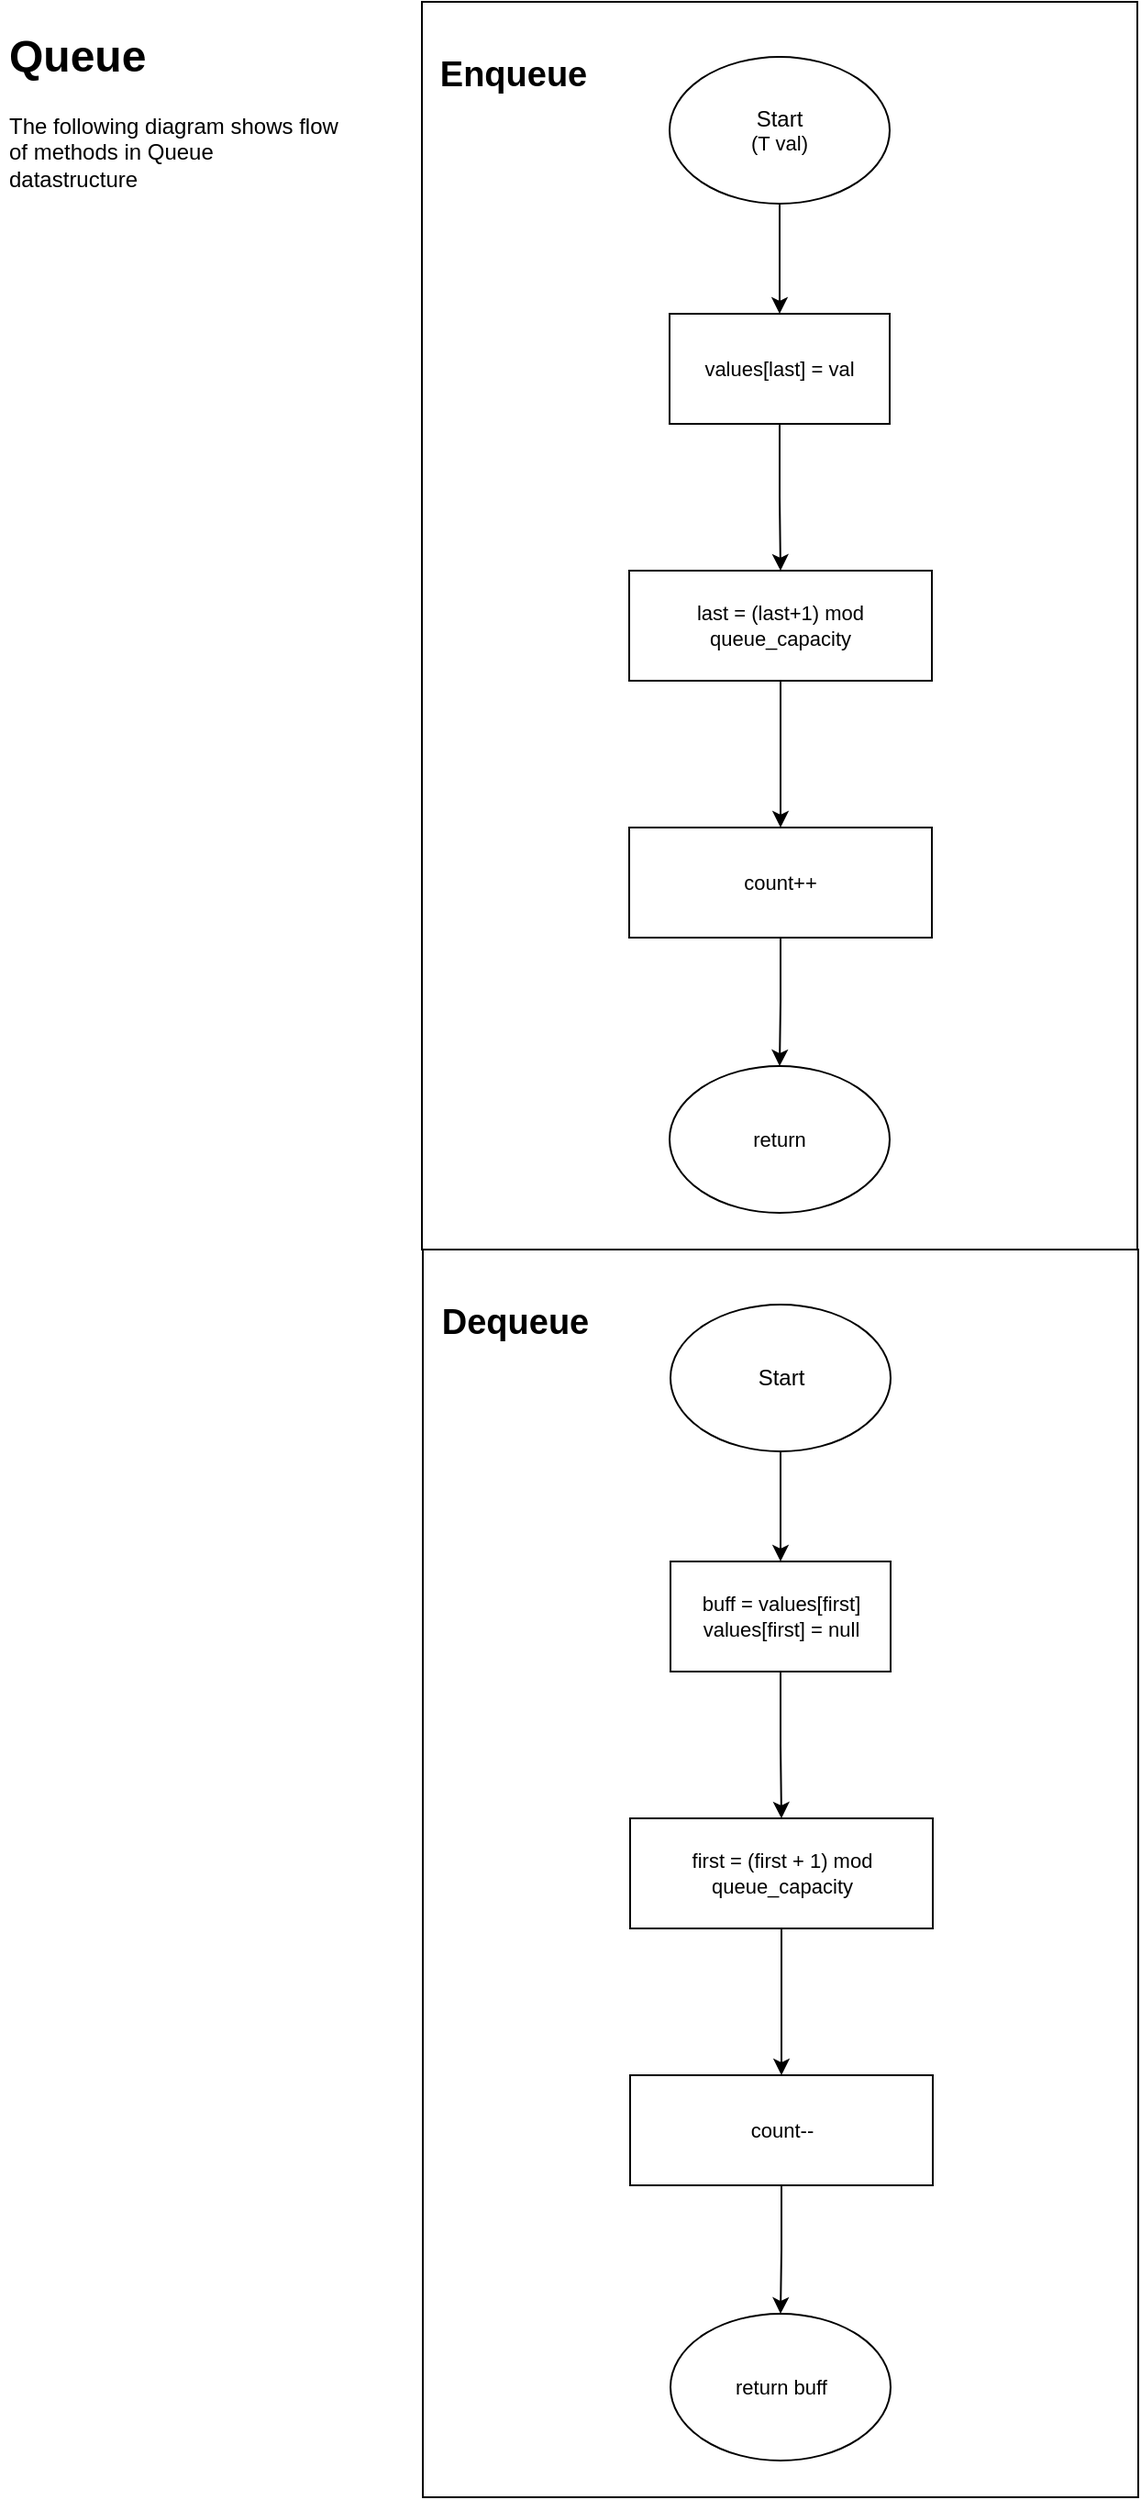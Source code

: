 <mxfile version="12.8.5" type="device"><diagram id="iko-Ypfr_xHb4EGpkkd0" name="Page-1"><mxGraphModel dx="1352" dy="767" grid="1" gridSize="10" guides="1" tooltips="1" connect="1" arrows="1" fold="1" page="1" pageScale="1" pageWidth="850" pageHeight="1100" math="0" shadow="0"><root><mxCell id="0"/><mxCell id="1" parent="0"/><mxCell id="l6SqVSK1e589MI2X-Row-15" value="" style="rounded=0;whiteSpace=wrap;html=1;fontSize=11;" vertex="1" parent="1"><mxGeometry x="230" width="390" height="680" as="geometry"/></mxCell><mxCell id="l6SqVSK1e589MI2X-Row-1" value="&lt;h1&gt;Queue&lt;br&gt;&lt;/h1&gt;&lt;p&gt;The following diagram shows flow of methods in Queue datastructure&lt;br&gt;&lt;/p&gt;" style="text;html=1;strokeColor=none;fillColor=none;spacing=5;spacingTop=-20;whiteSpace=wrap;overflow=hidden;rounded=0;" vertex="1" parent="1"><mxGeometry y="10" width="190" height="120" as="geometry"/></mxCell><mxCell id="l6SqVSK1e589MI2X-Row-4" value="Enqueue" style="text;html=1;strokeColor=none;fillColor=none;align=center;verticalAlign=middle;whiteSpace=wrap;rounded=0;fontSize=19;fontStyle=1" vertex="1" parent="1"><mxGeometry x="260" y="30" width="40" height="20" as="geometry"/></mxCell><mxCell id="l6SqVSK1e589MI2X-Row-8" value="" style="edgeStyle=orthogonalEdgeStyle;rounded=0;orthogonalLoop=1;jettySize=auto;html=1;fontSize=11;" edge="1" parent="1" source="l6SqVSK1e589MI2X-Row-6" target="l6SqVSK1e589MI2X-Row-7"><mxGeometry relative="1" as="geometry"/></mxCell><mxCell id="l6SqVSK1e589MI2X-Row-6" value="&lt;div&gt;&lt;font style=&quot;font-size: 12px&quot;&gt;Start&lt;/font&gt;&lt;/div&gt;(T val)" style="ellipse;whiteSpace=wrap;html=1;fontSize=11;" vertex="1" parent="1"><mxGeometry x="365" y="30" width="120" height="80" as="geometry"/></mxCell><mxCell id="l6SqVSK1e589MI2X-Row-10" value="" style="edgeStyle=orthogonalEdgeStyle;rounded=0;orthogonalLoop=1;jettySize=auto;html=1;fontSize=11;" edge="1" parent="1" source="l6SqVSK1e589MI2X-Row-7" target="l6SqVSK1e589MI2X-Row-9"><mxGeometry relative="1" as="geometry"/></mxCell><mxCell id="l6SqVSK1e589MI2X-Row-7" value="values[last] = val" style="rounded=0;whiteSpace=wrap;html=1;fontSize=11;" vertex="1" parent="1"><mxGeometry x="365" y="170" width="120" height="60" as="geometry"/></mxCell><mxCell id="l6SqVSK1e589MI2X-Row-12" value="" style="edgeStyle=orthogonalEdgeStyle;rounded=0;orthogonalLoop=1;jettySize=auto;html=1;fontSize=11;" edge="1" parent="1" source="l6SqVSK1e589MI2X-Row-9" target="l6SqVSK1e589MI2X-Row-11"><mxGeometry relative="1" as="geometry"/></mxCell><mxCell id="l6SqVSK1e589MI2X-Row-9" value="last = (last+1) mod queue_capacity" style="rounded=0;whiteSpace=wrap;html=1;fontSize=11;" vertex="1" parent="1"><mxGeometry x="343" y="310" width="165" height="60" as="geometry"/></mxCell><mxCell id="l6SqVSK1e589MI2X-Row-14" value="" style="edgeStyle=orthogonalEdgeStyle;rounded=0;orthogonalLoop=1;jettySize=auto;html=1;fontSize=11;" edge="1" parent="1" source="l6SqVSK1e589MI2X-Row-11" target="l6SqVSK1e589MI2X-Row-13"><mxGeometry relative="1" as="geometry"/></mxCell><mxCell id="l6SqVSK1e589MI2X-Row-11" value="count++" style="rounded=0;whiteSpace=wrap;html=1;fontSize=11;" vertex="1" parent="1"><mxGeometry x="343" y="450" width="165" height="60" as="geometry"/></mxCell><mxCell id="l6SqVSK1e589MI2X-Row-13" value="return" style="ellipse;whiteSpace=wrap;html=1;fontSize=11;" vertex="1" parent="1"><mxGeometry x="365" y="580" width="120" height="80" as="geometry"/></mxCell><mxCell id="l6SqVSK1e589MI2X-Row-16" value="" style="rounded=0;whiteSpace=wrap;html=1;fontSize=11;" vertex="1" parent="1"><mxGeometry x="230.5" y="680" width="390" height="680" as="geometry"/></mxCell><mxCell id="l6SqVSK1e589MI2X-Row-17" value="&lt;div&gt;Dequeue&lt;/div&gt;" style="text;html=1;strokeColor=none;fillColor=none;align=center;verticalAlign=middle;whiteSpace=wrap;rounded=0;fontSize=19;fontStyle=1" vertex="1" parent="1"><mxGeometry x="260.5" y="710" width="40" height="20" as="geometry"/></mxCell><mxCell id="l6SqVSK1e589MI2X-Row-18" value="" style="edgeStyle=orthogonalEdgeStyle;rounded=0;orthogonalLoop=1;jettySize=auto;html=1;fontSize=11;" edge="1" source="l6SqVSK1e589MI2X-Row-19" target="l6SqVSK1e589MI2X-Row-21" parent="1"><mxGeometry relative="1" as="geometry"/></mxCell><mxCell id="l6SqVSK1e589MI2X-Row-19" value="&lt;div&gt;&lt;font style=&quot;font-size: 12px&quot;&gt;Start&lt;/font&gt;&lt;/div&gt;" style="ellipse;whiteSpace=wrap;html=1;fontSize=11;" vertex="1" parent="1"><mxGeometry x="365.5" y="710" width="120" height="80" as="geometry"/></mxCell><mxCell id="l6SqVSK1e589MI2X-Row-20" value="" style="edgeStyle=orthogonalEdgeStyle;rounded=0;orthogonalLoop=1;jettySize=auto;html=1;fontSize=11;" edge="1" source="l6SqVSK1e589MI2X-Row-21" target="l6SqVSK1e589MI2X-Row-23" parent="1"><mxGeometry relative="1" as="geometry"/></mxCell><mxCell id="l6SqVSK1e589MI2X-Row-21" value="&lt;div&gt;buff = values[first]&lt;/div&gt;values[first] = null" style="rounded=0;whiteSpace=wrap;html=1;fontSize=11;" vertex="1" parent="1"><mxGeometry x="365.5" y="850" width="120" height="60" as="geometry"/></mxCell><mxCell id="l6SqVSK1e589MI2X-Row-22" value="" style="edgeStyle=orthogonalEdgeStyle;rounded=0;orthogonalLoop=1;jettySize=auto;html=1;fontSize=11;" edge="1" source="l6SqVSK1e589MI2X-Row-23" target="l6SqVSK1e589MI2X-Row-25" parent="1"><mxGeometry relative="1" as="geometry"/></mxCell><mxCell id="l6SqVSK1e589MI2X-Row-23" value="first = (first + 1) mod queue_capacity" style="rounded=0;whiteSpace=wrap;html=1;fontSize=11;" vertex="1" parent="1"><mxGeometry x="343.5" y="990" width="165" height="60" as="geometry"/></mxCell><mxCell id="l6SqVSK1e589MI2X-Row-24" value="" style="edgeStyle=orthogonalEdgeStyle;rounded=0;orthogonalLoop=1;jettySize=auto;html=1;fontSize=11;" edge="1" source="l6SqVSK1e589MI2X-Row-25" target="l6SqVSK1e589MI2X-Row-26" parent="1"><mxGeometry relative="1" as="geometry"/></mxCell><mxCell id="l6SqVSK1e589MI2X-Row-25" value="count--" style="rounded=0;whiteSpace=wrap;html=1;fontSize=11;" vertex="1" parent="1"><mxGeometry x="343.5" y="1130" width="165" height="60" as="geometry"/></mxCell><mxCell id="l6SqVSK1e589MI2X-Row-26" value="return buff" style="ellipse;whiteSpace=wrap;html=1;fontSize=11;" vertex="1" parent="1"><mxGeometry x="365.5" y="1260" width="120" height="80" as="geometry"/></mxCell></root></mxGraphModel></diagram></mxfile>